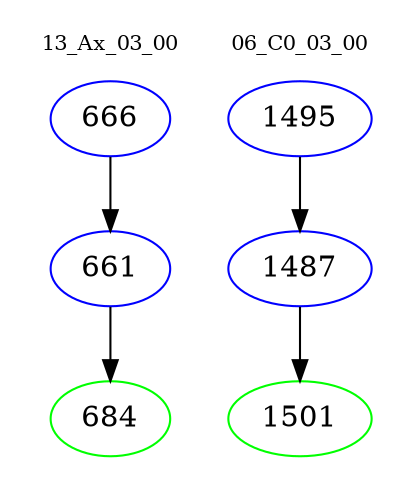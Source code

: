 digraph{
subgraph cluster_0 {
color = white
label = "13_Ax_03_00";
fontsize=10;
T0_666 [label="666", color="blue"]
T0_666 -> T0_661 [color="black"]
T0_661 [label="661", color="blue"]
T0_661 -> T0_684 [color="black"]
T0_684 [label="684", color="green"]
}
subgraph cluster_1 {
color = white
label = "06_C0_03_00";
fontsize=10;
T1_1495 [label="1495", color="blue"]
T1_1495 -> T1_1487 [color="black"]
T1_1487 [label="1487", color="blue"]
T1_1487 -> T1_1501 [color="black"]
T1_1501 [label="1501", color="green"]
}
}
